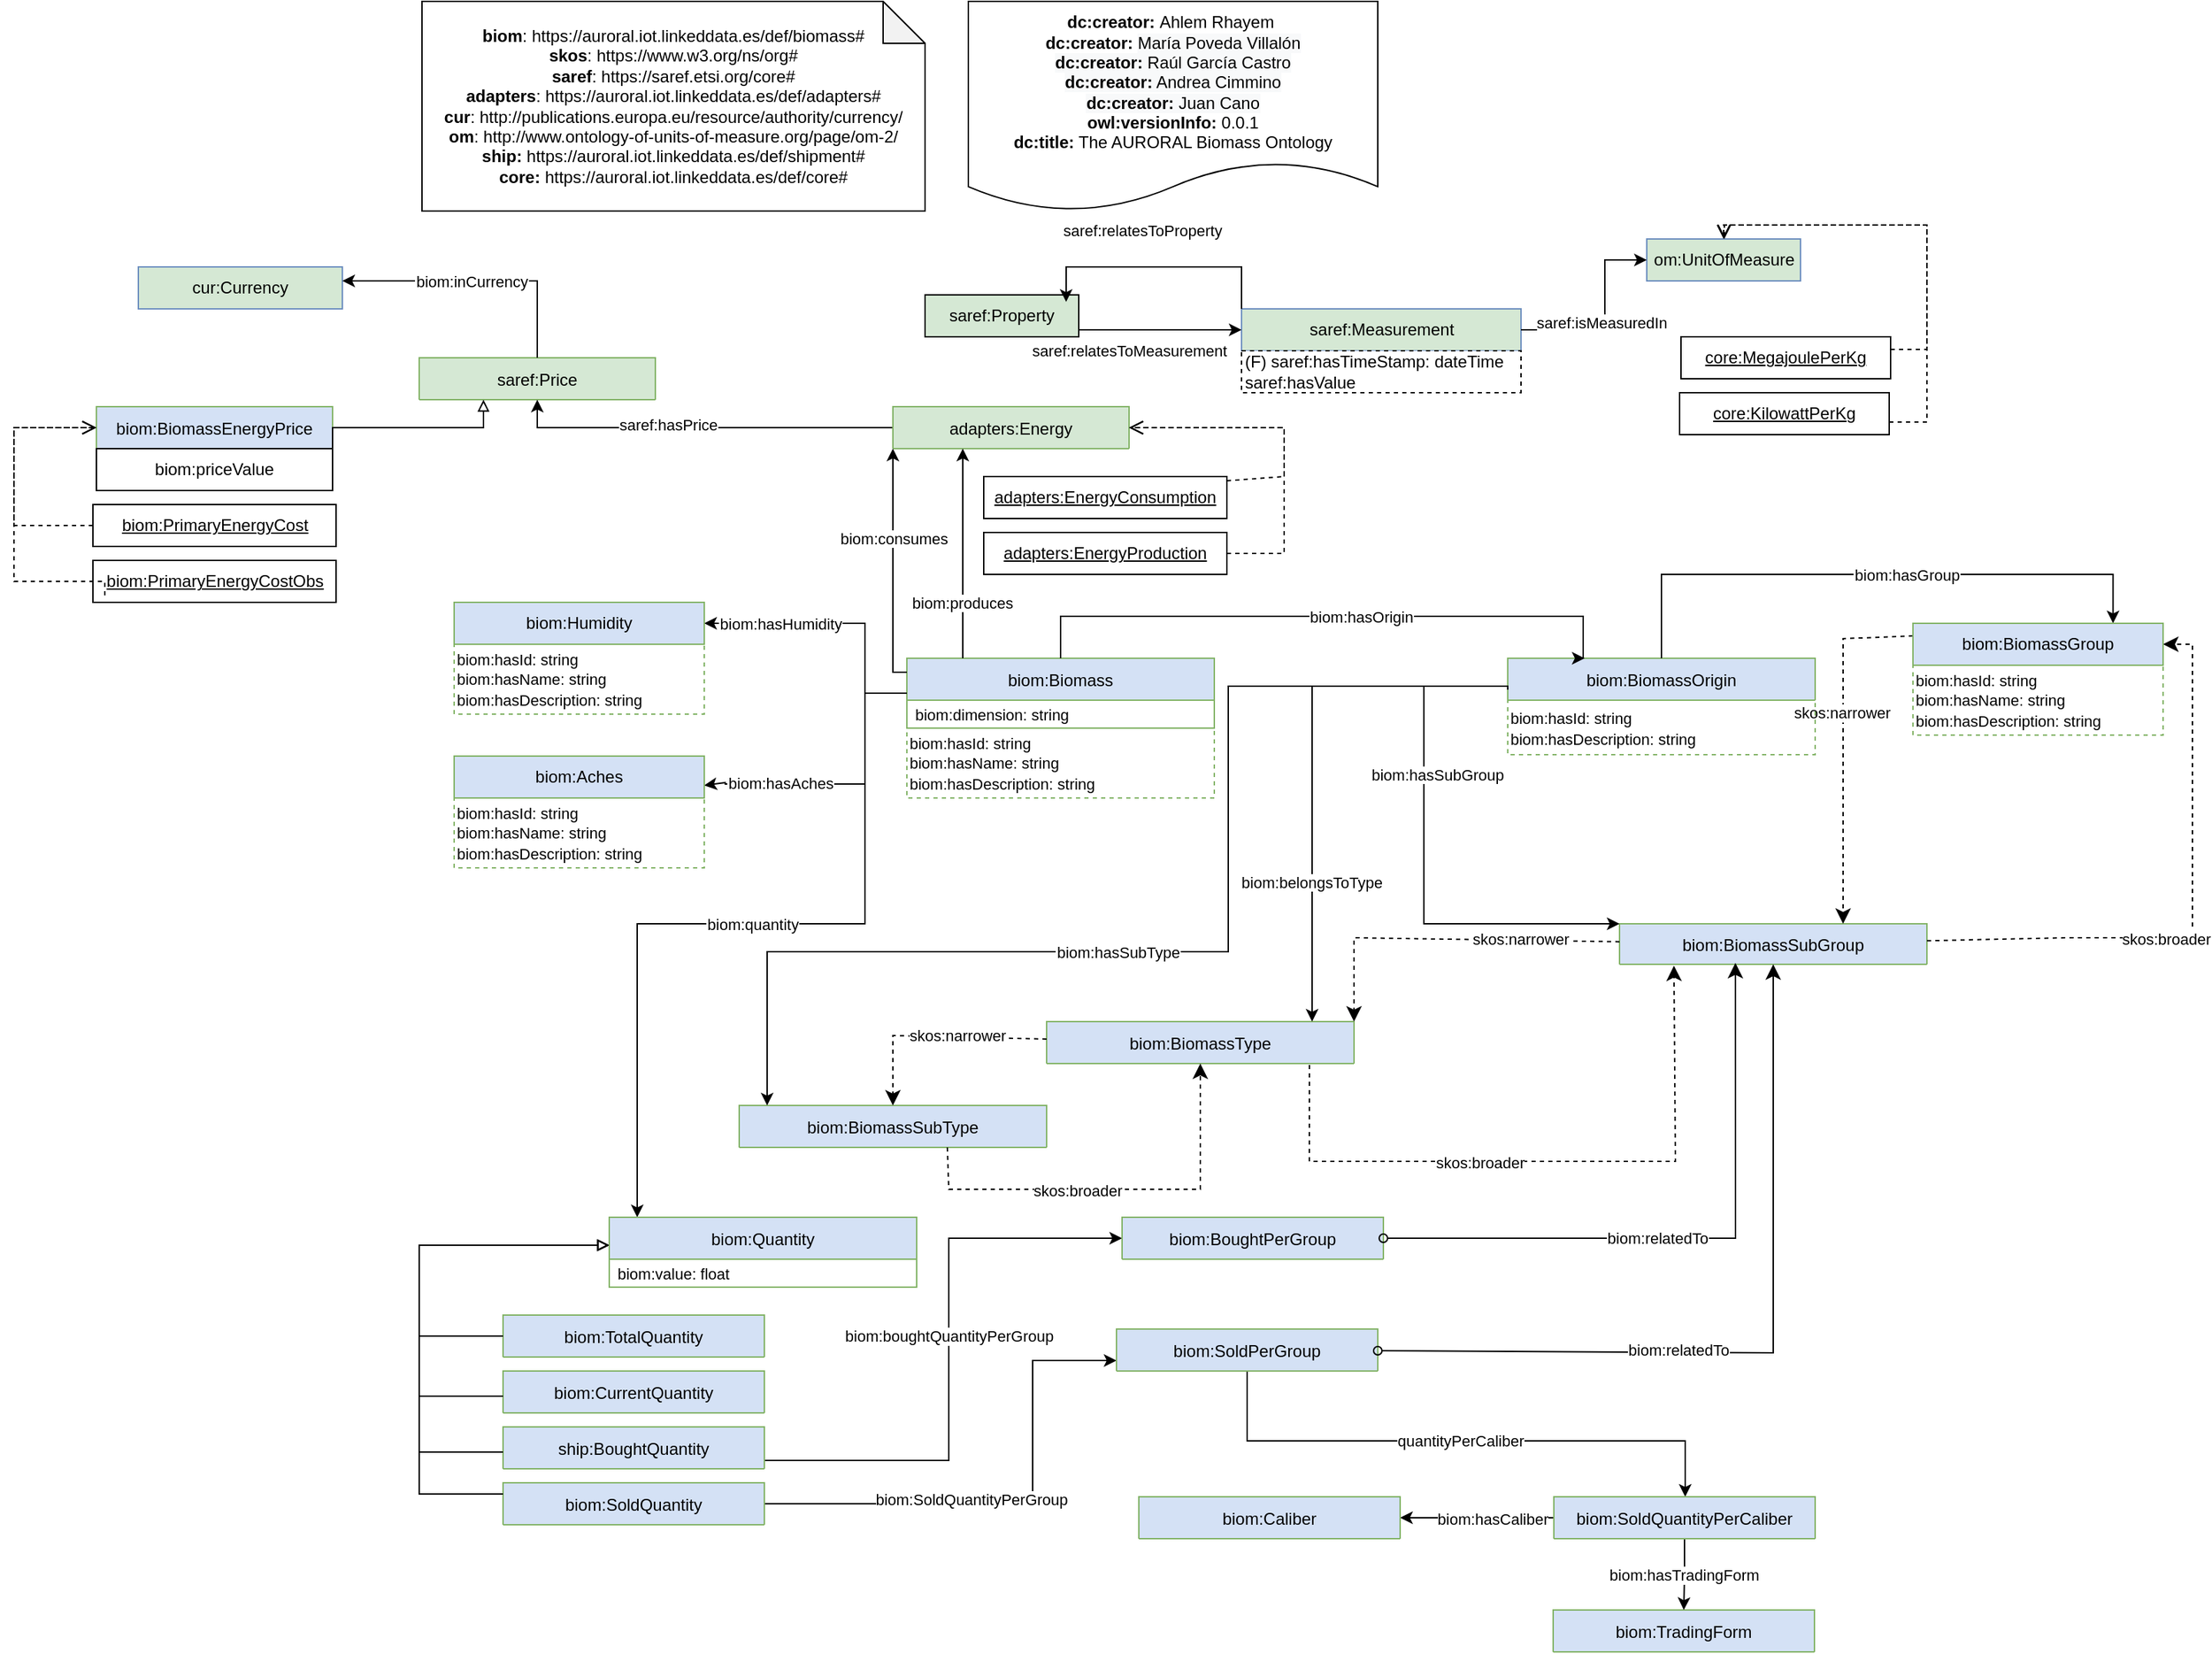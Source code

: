 <mxfile version="17.4.2" type="device"><diagram id="kuyocsIZIVU7Rjy9QZxE" name="Page-1"><mxGraphModel dx="2996" dy="3171" grid="1" gridSize="10" guides="1" tooltips="1" connect="1" arrows="1" fold="1" page="1" pageScale="1" pageWidth="1654" pageHeight="2336" math="0" shadow="0"><root><mxCell id="0"/><mxCell id="1" parent="0"/><mxCell id="2" value="biom:Biomass" style="swimlane;fontStyle=0;childLayout=stackLayout;horizontal=1;startSize=30;horizontalStack=0;resizeParent=1;resizeParentMax=0;resizeLast=0;collapsible=1;marginBottom=0;fillColor=#D4E1F5;strokeColor=#82b366;" parent="1" vertex="1"><mxGeometry x="-190" y="80" width="220" height="50" as="geometry"><mxRectangle x="536" y="365" width="80" height="30" as="alternateBounds"/></mxGeometry></mxCell><mxCell id="6" value="biom:dimension: string" style="text;strokeColor=none;fillColor=none;align=left;verticalAlign=middle;spacingLeft=4;spacingRight=4;overflow=hidden;points=[[0,0.5],[1,0.5]];portConstraint=eastwest;rotatable=0;fontSize=11;" parent="2" vertex="1"><mxGeometry y="30" width="220" height="20" as="geometry"/></mxCell><mxCell id="11" value="biom:BiomassOrigin" style="swimlane;fontStyle=0;childLayout=stackLayout;horizontal=1;startSize=30;horizontalStack=0;resizeParent=1;resizeParentMax=0;resizeLast=0;collapsible=1;marginBottom=0;fillColor=#D4E1F5;strokeColor=#82b366;" parent="1" vertex="1"><mxGeometry x="240" y="80" width="220" height="30" as="geometry"><mxRectangle x="536" y="365" width="80" height="30" as="alternateBounds"/></mxGeometry></mxCell><mxCell id="18" value="biom:BiomassSubGroup" style="swimlane;fontStyle=0;childLayout=stackLayout;horizontal=1;startSize=30;horizontalStack=0;resizeParent=1;resizeParentMax=0;resizeLast=0;collapsible=1;marginBottom=0;fillColor=#D4E1F5;strokeColor=#82b366;" parent="1" vertex="1"><mxGeometry x="320" y="270" width="220" height="29" as="geometry"><mxRectangle x="536" y="365" width="80" height="30" as="alternateBounds"/></mxGeometry></mxCell><mxCell id="19" value="biom:BiomassType" style="swimlane;fontStyle=0;childLayout=stackLayout;horizontal=1;startSize=30;horizontalStack=0;resizeParent=1;resizeParentMax=0;resizeLast=0;collapsible=1;marginBottom=0;fillColor=#D4E1F5;strokeColor=#82b366;" parent="1" vertex="1"><mxGeometry x="-90" y="340" width="220" height="30" as="geometry"><mxRectangle x="536" y="365" width="80" height="30" as="alternateBounds"/></mxGeometry></mxCell><mxCell id="20" value="biom:BiomassSubType" style="swimlane;fontStyle=0;childLayout=stackLayout;horizontal=1;startSize=30;horizontalStack=0;resizeParent=1;resizeParentMax=0;resizeLast=0;collapsible=1;marginBottom=0;fillColor=#D4E1F5;strokeColor=#82b366;" parent="1" vertex="1"><mxGeometry x="-310" y="400" width="220" height="30" as="geometry"><mxRectangle x="536" y="365" width="80" height="30" as="alternateBounds"/></mxGeometry></mxCell><mxCell id="21" value="biom:hasOrigin" style="edgeStyle=orthogonalEdgeStyle;rounded=0;orthogonalLoop=1;jettySize=auto;entryX=0.25;entryY=0;entryDx=0;entryDy=0;fontSize=11;endArrow=classic;endFill=1;" parent="1" source="2" target="11" edge="1"><mxGeometry x="0.129" relative="1" as="geometry"><mxPoint as="offset"/><mxPoint x="-80" y="80" as="sourcePoint"/><mxPoint x="422" y="68" as="targetPoint"/><Array as="points"><mxPoint x="-80" y="50"/><mxPoint x="294" y="50"/></Array></mxGeometry></mxCell><mxCell id="22" value="biom:hasGroup" style="edgeStyle=orthogonalEdgeStyle;rounded=0;orthogonalLoop=1;jettySize=auto;fontSize=11;endArrow=classic;endFill=1;entryX=0.8;entryY=0;entryDx=0;entryDy=0;" parent="1" source="11" target="qQtupQ7uHuIJxfJwYgU1-77" edge="1"><mxGeometry x="0.129" relative="1" as="geometry"><mxPoint as="offset"/><mxPoint x="490" y="102.5" as="sourcePoint"/><mxPoint x="630" y="50" as="targetPoint"/><Array as="points"><mxPoint x="350" y="20"/><mxPoint x="673" y="20"/></Array></mxGeometry></mxCell><mxCell id="43" value="biom:hasSubGroup" style="edgeStyle=orthogonalEdgeStyle;rounded=0;orthogonalLoop=1;jettySize=auto;fontSize=11;endArrow=classic;endFill=1;exitX=0;exitY=0.75;exitDx=0;exitDy=0;" parent="1" source="11" target="18" edge="1"><mxGeometry x="-0.326" y="10" relative="1" as="geometry"><mxPoint as="offset"/><mxPoint x="240" y="140" as="sourcePoint"/><mxPoint x="211" y="215" as="targetPoint"/><Array as="points"><mxPoint x="240" y="100"/><mxPoint x="180" y="100"/><mxPoint x="180" y="270"/></Array></mxGeometry></mxCell><mxCell id="44" value="biom:belongsToType" style="edgeStyle=orthogonalEdgeStyle;rounded=0;orthogonalLoop=1;jettySize=auto;fontSize=11;endArrow=classic;endFill=1;" parent="1" source="11" target="19" edge="1"><mxGeometry x="0.474" relative="1" as="geometry"><mxPoint as="offset"/><mxPoint x="220" y="130" as="sourcePoint"/><mxPoint x="320" y="286" as="targetPoint"/><Array as="points"><mxPoint x="100" y="100"/></Array></mxGeometry></mxCell><mxCell id="45" value="biom:hasSubType" style="edgeStyle=orthogonalEdgeStyle;rounded=0;orthogonalLoop=1;jettySize=auto;fontSize=11;endArrow=classic;endFill=1;" parent="1" source="11" target="20" edge="1"><mxGeometry x="0.129" relative="1" as="geometry"><mxPoint as="offset"/><mxPoint x="239" y="122" as="sourcePoint"/><mxPoint x="-292" y="342" as="targetPoint"/><Array as="points"><mxPoint x="40" y="100"/><mxPoint x="40" y="290"/><mxPoint x="-290" y="290"/></Array></mxGeometry></mxCell><mxCell id="54" value="biom:hasHumidity" style="edgeStyle=orthogonalEdgeStyle;rounded=0;orthogonalLoop=1;jettySize=auto;fontSize=11;endArrow=classic;endFill=1;entryX=1;entryY=0.5;entryDx=0;entryDy=0;" parent="1" source="2" target="qQtupQ7uHuIJxfJwYgU1-66" edge="1"><mxGeometry x="0.436" relative="1" as="geometry"><mxPoint as="offset"/><mxPoint x="-219" y="91.5" as="sourcePoint"/><mxPoint x="-319" y="68" as="targetPoint"/><Array as="points"><mxPoint x="-220" y="105"/><mxPoint x="-220" y="55"/></Array></mxGeometry></mxCell><mxCell id="55" value="biom:hasAches" style="edgeStyle=orthogonalEdgeStyle;rounded=0;orthogonalLoop=1;jettySize=auto;fontSize=11;endArrow=classic;endFill=1;exitX=0;exitY=0.5;exitDx=0;exitDy=0;" parent="1" source="2" target="qQtupQ7uHuIJxfJwYgU1-68" edge="1"><mxGeometry x="0.468" y="-1" relative="1" as="geometry"><mxPoint as="offset"/><mxPoint x="-180" y="130" as="sourcePoint"/><mxPoint x="-335" y="169" as="targetPoint"/><Array as="points"><mxPoint x="-220" y="105"/><mxPoint x="-220" y="170"/><mxPoint x="-320" y="170"/><mxPoint x="-320" y="169"/></Array></mxGeometry></mxCell><mxCell id="O9GTj8o9H-n6MzuwYOlM-77" value="&lt;div&gt;&lt;b&gt;&lt;br&gt;&lt;/b&gt;&lt;/div&gt;&lt;div&gt;&lt;b&gt;biom&lt;/b&gt;: https://auroral.iot.linkeddata.es/def/biomass#&lt;br&gt;&lt;/div&gt;&lt;div&gt;&lt;b&gt;skos&lt;/b&gt;:&amp;nbsp;https://www.w3.org/ns/org#&lt;br&gt;&lt;/div&gt;&lt;div&gt;&lt;/div&gt;&lt;b&gt;saref&lt;/b&gt;: https://saref.etsi.org/core#&lt;br&gt;&lt;b&gt;adapters&lt;/b&gt;: https://auroral.iot.linkeddata.es/def/adapters#&lt;br&gt;&lt;b&gt;cur&lt;/b&gt;: http://publications.europa.eu/resource/authority/currency/&lt;br&gt;&lt;b&gt;om&lt;/b&gt;:&amp;nbsp;http://www.ontology-of-units-of-measure.org/page/om-2/&lt;br&gt;&lt;b&gt;ship:&lt;/b&gt; https://auroral.iot.linkeddata.es/def/shipment#&lt;br&gt;&lt;b&gt;core:&lt;/b&gt;&amp;nbsp;&lt;span&gt;https://auroral.iot.linkeddata.es/def/core#&lt;/span&gt;&lt;br&gt;&lt;br&gt;" style="shape=note;whiteSpace=wrap;html=1;backgroundOutline=1;darkOpacity=0.05;" parent="1" vertex="1"><mxGeometry x="-537" y="-390" width="360" height="150" as="geometry"/></mxCell><mxCell id="Prb9LbOoZHCVGcq7G5M_-55" value="saref:Price" style="swimlane;fontStyle=0;childLayout=stackLayout;horizontal=1;startSize=30;horizontalStack=0;resizeParent=1;resizeParentMax=0;resizeLast=0;collapsible=1;marginBottom=0;fillColor=#d5e8d4;strokeColor=#82b366;" parent="1" vertex="1"><mxGeometry x="-539" y="-135" width="169" height="30" as="geometry"><mxRectangle x="536" y="365" width="80" height="30" as="alternateBounds"/></mxGeometry></mxCell><mxCell id="Prb9LbOoZHCVGcq7G5M_-66" value="" style="edgeStyle=orthogonalEdgeStyle;rounded=0;orthogonalLoop=1;jettySize=auto;html=1;" parent="1" source="Prb9LbOoZHCVGcq7G5M_-59" target="Prb9LbOoZHCVGcq7G5M_-55" edge="1"><mxGeometry relative="1" as="geometry"><mxPoint x="-304.5" y="-85" as="targetPoint"/></mxGeometry></mxCell><mxCell id="Prb9LbOoZHCVGcq7G5M_-67" value="saref:hasPrice" style="edgeLabel;html=1;align=center;verticalAlign=middle;resizable=0;points=[];" parent="Prb9LbOoZHCVGcq7G5M_-66" vertex="1" connectable="0"><mxGeometry x="0.176" y="-2" relative="1" as="geometry"><mxPoint as="offset"/></mxGeometry></mxCell><mxCell id="Prb9LbOoZHCVGcq7G5M_-59" value="adapters:Energy" style="swimlane;fontStyle=0;childLayout=stackLayout;horizontal=1;startSize=30;horizontalStack=0;resizeParent=1;resizeParentMax=0;resizeLast=0;collapsible=1;marginBottom=0;fillColor=#d5e8d4;strokeColor=#82b366;" parent="1" vertex="1"><mxGeometry x="-200" y="-100" width="169" height="30" as="geometry"><mxRectangle x="536" y="365" width="80" height="30" as="alternateBounds"/></mxGeometry></mxCell><mxCell id="Prb9LbOoZHCVGcq7G5M_-60" value="&lt;u&gt;adapters:EnergyConsumption&lt;/u&gt;" style="rounded=0;whiteSpace=wrap;html=1;snapToPoint=1;points=[[0.1,0],[0.2,0],[0.3,0],[0.4,0],[0.5,0],[0.6,0],[0.7,0],[0.8,0],[0.9,0],[0,0.1],[0,0.3],[0,0.5],[0,0.7],[0,0.9],[0.1,1],[0.2,1],[0.3,1],[0.4,1],[0.5,1],[0.6,1],[0.7,1],[0.8,1],[0.9,1],[1,0.1],[1,0.3],[1,0.5],[1,0.7],[1,0.9]];strokeColor=#000000;" parent="1" vertex="1"><mxGeometry x="-135" y="-50" width="174" height="30" as="geometry"/></mxCell><mxCell id="Prb9LbOoZHCVGcq7G5M_-61" value="&lt;u&gt;adapters:EnergyProduction&lt;/u&gt;" style="rounded=0;whiteSpace=wrap;html=1;snapToPoint=1;points=[[0.1,0],[0.2,0],[0.3,0],[0.4,0],[0.5,0],[0.6,0],[0.7,0],[0.8,0],[0.9,0],[0,0.1],[0,0.3],[0,0.5],[0,0.7],[0,0.9],[0.1,1],[0.2,1],[0.3,1],[0.4,1],[0.5,1],[0.6,1],[0.7,1],[0.8,1],[0.9,1],[1,0.1],[1,0.3],[1,0.5],[1,0.7],[1,0.9]];strokeColor=#000000;" parent="1" vertex="1"><mxGeometry x="-135" y="-10" width="174" height="30" as="geometry"/></mxCell><mxCell id="Prb9LbOoZHCVGcq7G5M_-62" value="" style="endArrow=open;html=1;fontColor=#000099;endFill=0;dashed=1;endSize=8;edgeStyle=orthogonalEdgeStyle;arcSize=0;entryX=1;entryY=0.5;entryDx=0;entryDy=0;" parent="1" source="Prb9LbOoZHCVGcq7G5M_-60" target="Prb9LbOoZHCVGcq7G5M_-59" edge="1"><mxGeometry width="50" height="50" relative="1" as="geometry"><mxPoint x="-10" y="-50" as="sourcePoint"/><mxPoint x="210" y="-142" as="targetPoint"/><Array as="points"><mxPoint x="80" y="-50"/><mxPoint x="80" y="-85"/></Array></mxGeometry></mxCell><mxCell id="Prb9LbOoZHCVGcq7G5M_-63" value="" style="endArrow=open;html=1;fontColor=#000099;endFill=0;dashed=1;endSize=8;edgeStyle=orthogonalEdgeStyle;arcSize=0;" parent="1" source="Prb9LbOoZHCVGcq7G5M_-61" target="Prb9LbOoZHCVGcq7G5M_-59" edge="1"><mxGeometry width="50" height="50" relative="1" as="geometry"><mxPoint x="49" y="8" as="sourcePoint"/><mxPoint x="-20" y="-80" as="targetPoint"/><Array as="points"><mxPoint x="80" y="5"/><mxPoint x="80" y="-85"/></Array></mxGeometry></mxCell><mxCell id="Prb9LbOoZHCVGcq7G5M_-64" value="biom:produces" style="edgeStyle=orthogonalEdgeStyle;rounded=0;orthogonalLoop=1;jettySize=auto;fontSize=11;endArrow=classic;endFill=1;" parent="1" target="Prb9LbOoZHCVGcq7G5M_-59" edge="1" source="2"><mxGeometry x="-0.467" relative="1" as="geometry"><mxPoint as="offset"/><mxPoint x="-160" y="80" as="sourcePoint"/><mxPoint x="215" y="80" as="targetPoint"/><Array as="points"><mxPoint x="-150" y="50"/><mxPoint x="-150" y="50"/></Array></mxGeometry></mxCell><mxCell id="Prb9LbOoZHCVGcq7G5M_-68" value="&lt;u&gt;biom:PrimaryEnergyCost&lt;/u&gt;" style="rounded=0;whiteSpace=wrap;html=1;snapToPoint=1;points=[[0.1,0],[0.2,0],[0.3,0],[0.4,0],[0.5,0],[0.6,0],[0.7,0],[0.8,0],[0.9,0],[0,0.1],[0,0.3],[0,0.5],[0,0.7],[0,0.9],[0.1,1],[0.2,1],[0.3,1],[0.4,1],[0.5,1],[0.6,1],[0.7,1],[0.8,1],[0.9,1],[1,0.1],[1,0.3],[1,0.5],[1,0.7],[1,0.9]];strokeColor=#000000;" parent="1" vertex="1"><mxGeometry x="-772.5" y="-30" width="174" height="30" as="geometry"/></mxCell><mxCell id="Prb9LbOoZHCVGcq7G5M_-71" value="&lt;u&gt;biom:PrimaryEnergyCostObs&lt;/u&gt;" style="rounded=0;whiteSpace=wrap;html=1;snapToPoint=1;points=[[0.1,0],[0.2,0],[0.3,0],[0.4,0],[0.5,0],[0.6,0],[0.7,0],[0.8,0],[0.9,0],[0,0.1],[0,0.3],[0,0.5],[0,0.7],[0,0.9],[0.1,1],[0.2,1],[0.3,1],[0.4,1],[0.5,1],[0.6,1],[0.7,1],[0.8,1],[0.9,1],[1,0.1],[1,0.3],[1,0.5],[1,0.7],[1,0.9]];strokeColor=#000000;" parent="1" vertex="1"><mxGeometry x="-772.5" y="10" width="174" height="30" as="geometry"/></mxCell><mxCell id="Prb9LbOoZHCVGcq7G5M_-74" value="biom:BiomassEnergyPrice" style="swimlane;fontStyle=0;childLayout=stackLayout;horizontal=1;startSize=30;horizontalStack=0;resizeParent=1;resizeParentMax=0;resizeLast=0;collapsible=1;marginBottom=0;fillColor=#D4E1F5;strokeColor=#82b366;" parent="1" vertex="1"><mxGeometry x="-770" y="-100" width="169" height="60" as="geometry"><mxRectangle x="536" y="365" width="80" height="30" as="alternateBounds"/></mxGeometry></mxCell><mxCell id="Prb9LbOoZHCVGcq7G5M_-87" value="biom:priceValue" style="rounded=0;whiteSpace=wrap;html=1;snapToPoint=1;points=[[0.1,0],[0.2,0],[0.3,0],[0.4,0],[0.5,0],[0.6,0],[0.7,0],[0.8,0],[0.9,0],[0,0.1],[0,0.3],[0,0.5],[0,0.7],[0,0.9],[0.1,1],[0.2,1],[0.3,1],[0.4,1],[0.5,1],[0.6,1],[0.7,1],[0.8,1],[0.9,1],[1,0.1],[1,0.3],[1,0.5],[1,0.7],[1,0.9]];strokeColor=#000000;" parent="Prb9LbOoZHCVGcq7G5M_-74" vertex="1"><mxGeometry y="30" width="169" height="30" as="geometry"/></mxCell><mxCell id="Prb9LbOoZHCVGcq7G5M_-75" style="edgeStyle=orthogonalEdgeStyle;rounded=0;orthogonalLoop=1;jettySize=auto;html=1;endArrow=block;endFill=0;exitX=1;exitY=0.5;exitDx=0;exitDy=0;" parent="1" source="Prb9LbOoZHCVGcq7G5M_-74" target="Prb9LbOoZHCVGcq7G5M_-55" edge="1"><mxGeometry relative="1" as="geometry"><mxPoint x="-539" y="-20" as="sourcePoint"/><mxPoint x="-493.5" y="-140" as="targetPoint"/><Array as="points"><mxPoint x="-493" y="-85"/></Array></mxGeometry></mxCell><mxCell id="Prb9LbOoZHCVGcq7G5M_-78" value="" style="endArrow=open;html=1;fontColor=#000099;endFill=0;dashed=1;endSize=8;edgeStyle=orthogonalEdgeStyle;arcSize=0;exitX=0;exitY=0.5;exitDx=0;exitDy=0;" parent="1" source="Prb9LbOoZHCVGcq7G5M_-68" target="Prb9LbOoZHCVGcq7G5M_-74" edge="1"><mxGeometry width="50" height="50" relative="1" as="geometry"><mxPoint x="-794" y="-30.9" as="sourcePoint"/><mxPoint x="-829" y="-60" as="targetPoint"/><Array as="points"><mxPoint x="-829" y="-15"/><mxPoint x="-829" y="-85"/></Array></mxGeometry></mxCell><mxCell id="Prb9LbOoZHCVGcq7G5M_-79" value="" style="endArrow=open;html=1;fontColor=#000099;endFill=0;dashed=1;endSize=8;edgeStyle=orthogonalEdgeStyle;arcSize=0;exitX=0.049;exitY=0.833;exitDx=0;exitDy=0;exitPerimeter=0;" parent="1" source="Prb9LbOoZHCVGcq7G5M_-71" target="Prb9LbOoZHCVGcq7G5M_-74" edge="1"><mxGeometry width="50" height="50" relative="1" as="geometry"><mxPoint x="-770" y="28" as="sourcePoint"/><mxPoint x="-770" y="-34.5" as="targetPoint"/><Array as="points"><mxPoint x="-764" y="25"/><mxPoint x="-829" y="25"/><mxPoint x="-829" y="-85"/></Array></mxGeometry></mxCell><mxCell id="Prb9LbOoZHCVGcq7G5M_-80" value="saref:Measurement" style="rounded=0;whiteSpace=wrap;html=1;fillColor=#D5E8D4;strokeColor=#6c8ebf;" parent="1" vertex="1"><mxGeometry x="49.5" y="-170" width="200" height="30" as="geometry"/></mxCell><mxCell id="Prb9LbOoZHCVGcq7G5M_-81" value="om:UnitOfMeasure" style="rounded=0;whiteSpace=wrap;html=1;fillColor=#D5E8D4;strokeColor=#6c8ebf;" parent="1" vertex="1"><mxGeometry x="339.5" y="-220" width="110" height="30" as="geometry"/></mxCell><mxCell id="Prb9LbOoZHCVGcq7G5M_-82" style="edgeStyle=orthogonalEdgeStyle;rounded=0;orthogonalLoop=1;jettySize=auto;html=1;endArrow=classic;endFill=1;exitX=1;exitY=0.5;exitDx=0;exitDy=0;" parent="1" source="Prb9LbOoZHCVGcq7G5M_-80" target="Prb9LbOoZHCVGcq7G5M_-81" edge="1"><mxGeometry relative="1" as="geometry"><Array as="points"><mxPoint x="309.5" y="-155"/><mxPoint x="309.5" y="-205"/></Array><mxPoint x="264" y="-150" as="sourcePoint"/><mxPoint x="485" y="-180" as="targetPoint"/></mxGeometry></mxCell><mxCell id="Prb9LbOoZHCVGcq7G5M_-83" value="saref:isMeasuredIn" style="edgeLabel;html=1;align=center;verticalAlign=middle;resizable=0;points=[];" parent="Prb9LbOoZHCVGcq7G5M_-82" vertex="1" connectable="0"><mxGeometry x="-0.241" y="-2" relative="1" as="geometry"><mxPoint x="4" y="-7" as="offset"/></mxGeometry></mxCell><mxCell id="Prb9LbOoZHCVGcq7G5M_-84" value="(F) saref:hasTimeStamp: dateTime&lt;br&gt;saref:hasValue" style="rounded=0;whiteSpace=wrap;html=1;snapToPoint=1;points=[[0.1,0],[0.2,0],[0.3,0],[0.4,0],[0.5,0],[0.6,0],[0.7,0],[0.8,0],[0.9,0],[0,0.1],[0,0.3],[0,0.5],[0,0.7],[0,0.9],[0.1,1],[0.2,1],[0.3,1],[0.4,1],[0.5,1],[0.6,1],[0.7,1],[0.8,1],[0.9,1],[1,0.1],[1,0.3],[1,0.5],[1,0.7],[1,0.9]];dashed=1;align=left;" parent="1" vertex="1"><mxGeometry x="49.5" y="-140" width="200" height="30" as="geometry"/></mxCell><mxCell id="Prb9LbOoZHCVGcq7G5M_-88" value="cur:Currency" style="rounded=0;whiteSpace=wrap;html=1;fillColor=#D5E8D4;strokeColor=#6c8ebf;" parent="1" vertex="1"><mxGeometry x="-740" y="-200" width="146" height="30" as="geometry"/></mxCell><mxCell id="Prb9LbOoZHCVGcq7G5M_-89" value="biom:inCurrency" style="edgeStyle=orthogonalEdgeStyle;rounded=0;orthogonalLoop=1;jettySize=auto;endArrow=classic;endFill=1;" parent="1" source="Prb9LbOoZHCVGcq7G5M_-55" target="Prb9LbOoZHCVGcq7G5M_-88" edge="1"><mxGeometry x="0.044" relative="1" as="geometry"><mxPoint x="-710" y="-160" as="targetPoint"/><mxPoint x="-880" y="-210" as="sourcePoint"/><mxPoint as="offset"/><Array as="points"><mxPoint x="-454" y="-190"/></Array></mxGeometry></mxCell><mxCell id="Prb9LbOoZHCVGcq7G5M_-90" value="" style="edgeStyle=orthogonalEdgeStyle;rounded=0;orthogonalLoop=1;jettySize=auto;html=1;startArrow=none;" parent="1" source="Prb9LbOoZHCVGcq7G5M_-93" target="Prb9LbOoZHCVGcq7G5M_-80" edge="1"><mxGeometry relative="1" as="geometry"><Array as="points"><mxPoint x="-40" y="-155"/><mxPoint x="-40" y="-155"/></Array><mxPoint x="-40" y="-300" as="sourcePoint"/><mxPoint x="100.0" y="-310.99" as="targetPoint"/></mxGeometry></mxCell><mxCell id="qQtupQ7uHuIJxfJwYgU1-85" value="saref:relatesToMeasurement" style="edgeLabel;html=1;align=center;verticalAlign=middle;resizable=0;points=[];fontSize=11;fontFamily=Helvetica;" vertex="1" connectable="0" parent="Prb9LbOoZHCVGcq7G5M_-90"><mxGeometry x="-0.193" y="1" relative="1" as="geometry"><mxPoint x="-11" y="16" as="offset"/></mxGeometry></mxCell><mxCell id="Prb9LbOoZHCVGcq7G5M_-91" value="&lt;span style=&quot;color: rgb(0, 0, 0); font-family: helvetica; font-size: 11px; font-style: normal; font-weight: 400; letter-spacing: normal; text-align: center; text-indent: 0px; text-transform: none; word-spacing: 0px; background-color: rgb(255, 255, 255); display: inline; float: none;&quot;&gt;saref:relatesToProperty&lt;/span&gt;" style="text;whiteSpace=wrap;html=1;" parent="1" vertex="1"><mxGeometry x="-80.5" y="-240" width="140" height="30" as="geometry"/></mxCell><mxCell id="Prb9LbOoZHCVGcq7G5M_-93" value="saref:Property" style="rounded=0;whiteSpace=wrap;html=1;fillColor=#D5E8D4;strokeColor=#000000;" parent="1" vertex="1"><mxGeometry x="-177" y="-180" width="110" height="30" as="geometry"/></mxCell><mxCell id="Prb9LbOoZHCVGcq7G5M_-94" value="" style="edgeStyle=orthogonalEdgeStyle;rounded=0;orthogonalLoop=1;jettySize=auto;html=1;startArrow=none;exitX=0;exitY=0;exitDx=0;exitDy=0;entryX=0.918;entryY=0.167;entryDx=0;entryDy=0;entryPerimeter=0;" parent="1" source="Prb9LbOoZHCVGcq7G5M_-80" target="Prb9LbOoZHCVGcq7G5M_-93" edge="1"><mxGeometry relative="1" as="geometry"><Array as="points"><mxPoint x="50" y="-200"/><mxPoint x="-76" y="-200"/></Array><mxPoint x="-49.3" y="-200" as="sourcePoint"/><mxPoint x="67.2" y="-200" as="targetPoint"/></mxGeometry></mxCell><mxCell id="Prb9LbOoZHCVGcq7G5M_-95" value="&lt;u&gt;core:MegajoulePerKg&lt;/u&gt;&lt;span style=&quot;color: rgba(0 , 0 , 0 , 0) ; font-family: monospace ; font-size: 0px&quot;&gt;%3CmxGraphModel%3E%3Croot%3E%3CmxCell%20id%3D%220%22%2F%3E%3CmxCell%20id%3D%221%22%20parent%3D%220%22%2F%3E%3CmxCell%20id%3D%222%22%20value%3D%22%26lt%3Bu%26gt%3Bcore%3AKiloWattSquareMeter%26lt%3B%2Fu%26gt%3B%22%20style%3D%22rounded%3D0%3BwhiteSpace%3Dwrap%3Bhtml%3D1%3BsnapToPoint%3D1%3Bpoints%3D%5B%5B0.1%2C0%5D%2C%5B0.2%2C0%5D%2C%5B0.3%2C0%5D%2C%5B0.4%2C0%5D%2C%5B0.5%2C0%5D%2C%5B0.6%2C0%5D%2C%5B0.7%2C0%5D%2C%5B0.8%2C0%5D%2C%5B0.9%2C0%5D%2C%5B0%2C0.1%5D%2C%5B0%2C0.3%5D%2C%5B0%2C0.5%5D%2C%5B0%2C0.7%5D%2C%5B0%2C0.9%5D%2C%5B0.1%2C1%5D%2C%5B0.2%2C1%5D%2C%5B0.3%2C1%5D%2C%5B0.4%2C1%5D%2C%5B0.5%2C1%5D%2C%5B0.6%2C1%5D%2C%5B0.7%2C1%5D%2C%5B0.8%2C1%5D%2C%5B0.9%2C1%5D%2C%5B1%2C0.1%5D%2C%5B1%2C0.3%5D%2C%5B1%2C0.5%5D%2C%5B1%2C0.7%5D%2C%5B1%2C0.9%5D%5D%3B%22%20vertex%3D%221%22%20parent%3D%221%22%3E%3CmxGeometry%20x%3D%221210%22%20y%3D%22190%22%20width%3D%22150%22%20height%3D%2230%22%20as%3D%22geometry%22%2F%3E%3C%2FmxCell%3E%3C%2Froot%3E%3C%2FmxGraphModel%3E&lt;/span&gt;" style="rounded=0;whiteSpace=wrap;html=1;snapToPoint=1;points=[[0.1,0],[0.2,0],[0.3,0],[0.4,0],[0.5,0],[0.6,0],[0.7,0],[0.8,0],[0.9,0],[0,0.1],[0,0.3],[0,0.5],[0,0.7],[0,0.9],[0.1,1],[0.2,1],[0.3,1],[0.4,1],[0.5,1],[0.6,1],[0.7,1],[0.8,1],[0.9,1],[1,0.1],[1,0.3],[1,0.5],[1,0.7],[1,0.9]];" parent="1" vertex="1"><mxGeometry x="364" y="-150" width="150" height="30" as="geometry"/></mxCell><mxCell id="Prb9LbOoZHCVGcq7G5M_-96" value="&lt;u&gt;core:KilowattPerKg&lt;/u&gt;&lt;span style=&quot;color: rgba(0 , 0 , 0 , 0) ; font-family: monospace ; font-size: 0px&quot;&gt;%3CmxGraphModel%3E%3Croot%3E%3CmxCell%20id%3D%220%22%2F%3E%3CmxCell%20id%3D%221%22%20parent%3D%220%22%2F%3E%3CmxCell%20id%3D%222%22%20value%3D%22%26lt%3Bu%26gt%3Bcore%3AKiloWattSquareMeter%26lt%3B%2Fu%26gt%3B%22%20style%3D%22rounded%3D0%3BwhiteSpace%3Dwrap%3Bhtml%3D1%3BsnapToPoint%3D1%3Bpoints%3D%5B%5B0.1%2C0%5D%2C%5B0.2%2C0%5D%2C%5B0.3%2C0%5D%2C%5B0.4%2C0%5D%2C%5B0.5%2C0%5D%2C%5B0.6%2C0%5D%2C%5B0.7%2C0%5D%2C%5B0.8%2C0%5D%2C%5B0.9%2C0%5D%2C%5B0%2C0.1%5D%2C%5B0%2C0.3%5D%2C%5B0%2C0.5%5D%2C%5B0%2C0.7%5D%2C%5B0%2C0.9%5D%2C%5B0.1%2C1%5D%2C%5B0.2%2C1%5D%2C%5B0.3%2C1%5D%2C%5B0.4%2C1%5D%2C%5B0.5%2C1%5D%2C%5B0.6%2C1%5D%2C%5B0.7%2C1%5D%2C%5B0.8%2C1%5D%2C%5B0.9%2C1%5D%2C%5B1%2C0.1%5D%2C%5B1%2C0.3%5D%2C%5B1%2C0.5%5D%2C%5B1%2C0.7%5D%2C%5B1%2C0.9%5D%5D%3B%22%20vertex%3D%221%22%20parent%3D%221%22%3E%3CmxGeometry%20x%3D%221210%22%20y%3D%22190%22%20width%3D%22150%22%20height%3D%2230%22%20as%3D%22geometry%22%2F%3E%3C%2FmxCell%3E%3C%2Froot%3E%3C%2FmxGraphModel%3E&lt;/span&gt;" style="rounded=0;whiteSpace=wrap;html=1;snapToPoint=1;points=[[0.1,0],[0.2,0],[0.3,0],[0.4,0],[0.5,0],[0.6,0],[0.7,0],[0.8,0],[0.9,0],[0,0.1],[0,0.3],[0,0.5],[0,0.7],[0,0.9],[0.1,1],[0.2,1],[0.3,1],[0.4,1],[0.5,1],[0.6,1],[0.7,1],[0.8,1],[0.9,1],[1,0.1],[1,0.3],[1,0.5],[1,0.7],[1,0.9]];" parent="1" vertex="1"><mxGeometry x="363" y="-110" width="150" height="30" as="geometry"/></mxCell><mxCell id="Prb9LbOoZHCVGcq7G5M_-97" value="" style="endArrow=open;html=1;fontColor=#000099;endFill=0;dashed=1;endSize=8;edgeStyle=orthogonalEdgeStyle;arcSize=0;exitX=1;exitY=0.3;exitDx=0;exitDy=0;entryX=0.5;entryY=0;entryDx=0;entryDy=0;" parent="1" source="Prb9LbOoZHCVGcq7G5M_-95" target="Prb9LbOoZHCVGcq7G5M_-81" edge="1"><mxGeometry width="50" height="50" relative="1" as="geometry"><mxPoint x="650" y="-175" as="sourcePoint"/><mxPoint x="530" y="-225" as="targetPoint"/><Array as="points"><mxPoint x="540" y="-141"/><mxPoint x="540" y="-230"/><mxPoint x="395" y="-230"/></Array></mxGeometry></mxCell><mxCell id="Prb9LbOoZHCVGcq7G5M_-98" value="" style="endArrow=open;html=1;fontColor=#000099;endFill=0;dashed=1;endSize=8;edgeStyle=orthogonalEdgeStyle;arcSize=0;exitX=1;exitY=0.7;exitDx=0;exitDy=0;" parent="1" source="Prb9LbOoZHCVGcq7G5M_-96" target="Prb9LbOoZHCVGcq7G5M_-81" edge="1"><mxGeometry width="50" height="50" relative="1" as="geometry"><mxPoint x="540" y="-131" as="sourcePoint"/><mxPoint x="459.5" y="-202.5" as="targetPoint"/><Array as="points"><mxPoint x="540" y="-89"/><mxPoint x="540" y="-230"/><mxPoint x="395" y="-230"/></Array></mxGeometry></mxCell><mxCell id="uD1xqW1s1P9esQBgf80C-62" value="biom:quantity" style="edgeStyle=orthogonalEdgeStyle;rounded=0;orthogonalLoop=1;jettySize=auto;fontSize=11;endArrow=classic;endFill=1;entryX=0.091;entryY=0;entryDx=0;entryDy=0;entryPerimeter=0;" parent="1" source="2" target="u-8Ud_kwQXn1Er16EVpq-106" edge="1"><mxGeometry x="-0.032" relative="1" as="geometry"><mxPoint as="offset"/><mxPoint x="-190" y="210" as="sourcePoint"/><mxPoint x="-420" y="270" as="targetPoint"/><Array as="points"><mxPoint x="-220" y="105"/><mxPoint x="-220" y="270"/><mxPoint x="-383" y="270"/></Array></mxGeometry></mxCell><mxCell id="u-8Ud_kwQXn1Er16EVpq-97" value="" style="edgeStyle=orthogonalEdgeStyle;rounded=0;orthogonalLoop=1;jettySize=auto;html=1;entryX=0;entryY=0.5;entryDx=0;entryDy=0;" parent="1" source="u-8Ud_kwQXn1Er16EVpq-99" target="u-8Ud_kwQXn1Er16EVpq-114" edge="1"><mxGeometry relative="1" as="geometry"><mxPoint x="-178.5" y="645" as="targetPoint"/><Array as="points"><mxPoint x="-160" y="654"/><mxPoint x="-160" y="495"/></Array></mxGeometry></mxCell><mxCell id="u-8Ud_kwQXn1Er16EVpq-98" value="biom:boughtQuantityPerGroup" style="edgeLabel;html=1;align=center;verticalAlign=middle;resizable=0;points=[];" parent="u-8Ud_kwQXn1Er16EVpq-97" vertex="1" connectable="0"><mxGeometry x="-0.252" y="1" relative="1" as="geometry"><mxPoint x="1" y="-66" as="offset"/></mxGeometry></mxCell><mxCell id="u-8Ud_kwQXn1Er16EVpq-99" value="ship:BoughtQuantity" style="swimlane;fontStyle=0;childLayout=stackLayout;horizontal=1;startSize=30;horizontalStack=0;resizeParent=1;resizeParentMax=0;resizeLast=0;collapsible=1;marginBottom=0;fillColor=#D4E1F5;strokeColor=#82b366;" parent="1" vertex="1"><mxGeometry x="-479" y="630" width="187" height="30" as="geometry"><mxRectangle x="536" y="365" width="80" height="30" as="alternateBounds"/></mxGeometry></mxCell><mxCell id="u-8Ud_kwQXn1Er16EVpq-100" value="biom:TotalQuantity" style="swimlane;fontStyle=0;childLayout=stackLayout;horizontal=1;startSize=30;horizontalStack=0;resizeParent=1;resizeParentMax=0;resizeLast=0;collapsible=1;marginBottom=0;fillColor=#D4E1F5;strokeColor=#82b366;" parent="1" vertex="1"><mxGeometry x="-479" y="550" width="187" height="30" as="geometry"><mxRectangle x="536" y="365" width="80" height="30" as="alternateBounds"/></mxGeometry></mxCell><mxCell id="u-8Ud_kwQXn1Er16EVpq-101" value="biom:CurrentQuantity" style="swimlane;fontStyle=0;childLayout=stackLayout;horizontal=1;startSize=30;horizontalStack=0;resizeParent=1;resizeParentMax=0;resizeLast=0;collapsible=1;marginBottom=0;fillColor=#D4E1F5;strokeColor=#82b366;" parent="1" vertex="1"><mxGeometry x="-479" y="590" width="187" height="30" as="geometry"><mxRectangle x="536" y="365" width="80" height="30" as="alternateBounds"/></mxGeometry></mxCell><mxCell id="u-8Ud_kwQXn1Er16EVpq-102" style="edgeStyle=orthogonalEdgeStyle;rounded=0;orthogonalLoop=1;jettySize=auto;html=1;endArrow=block;endFill=0;exitX=0;exitY=0.5;exitDx=0;exitDy=0;" parent="1" source="u-8Ud_kwQXn1Er16EVpq-100" target="u-8Ud_kwQXn1Er16EVpq-106" edge="1"><mxGeometry relative="1" as="geometry"><mxPoint x="-262" y="564" as="sourcePoint"/><mxPoint x="-243" y="520" as="targetPoint"/><Array as="points"><mxPoint x="-539" y="565"/><mxPoint x="-539" y="500"/></Array></mxGeometry></mxCell><mxCell id="u-8Ud_kwQXn1Er16EVpq-103" style="edgeStyle=orthogonalEdgeStyle;rounded=0;orthogonalLoop=1;jettySize=auto;html=1;endArrow=block;endFill=0;" parent="1" source="u-8Ud_kwQXn1Er16EVpq-101" target="u-8Ud_kwQXn1Er16EVpq-106" edge="1"><mxGeometry relative="1" as="geometry"><mxPoint x="-289" y="607.5" as="sourcePoint"/><mxPoint x="-243" y="520" as="targetPoint"/><Array as="points"><mxPoint x="-539" y="608"/><mxPoint x="-539" y="500"/></Array></mxGeometry></mxCell><mxCell id="u-8Ud_kwQXn1Er16EVpq-104" style="edgeStyle=orthogonalEdgeStyle;rounded=0;orthogonalLoop=1;jettySize=auto;html=1;endArrow=block;endFill=0;" parent="1" source="u-8Ud_kwQXn1Er16EVpq-99" target="u-8Ud_kwQXn1Er16EVpq-106" edge="1"><mxGeometry relative="1" as="geometry"><mxPoint x="-292" y="648" as="sourcePoint"/><mxPoint x="-243" y="520" as="targetPoint"/><Array as="points"><mxPoint x="-539" y="648"/><mxPoint x="-539" y="500"/></Array></mxGeometry></mxCell><mxCell id="u-8Ud_kwQXn1Er16EVpq-106" value="biom:Quantity" style="swimlane;fontStyle=0;childLayout=stackLayout;horizontal=1;startSize=30;horizontalStack=0;resizeParent=1;resizeParentMax=0;resizeLast=0;collapsible=1;marginBottom=0;fillColor=#D4E1F5;strokeColor=#82b366;" parent="1" vertex="1"><mxGeometry x="-403" y="480" width="220" height="50" as="geometry"><mxRectangle x="536" y="365" width="80" height="30" as="alternateBounds"/></mxGeometry></mxCell><mxCell id="u-8Ud_kwQXn1Er16EVpq-107" value="biom:value: float" style="text;strokeColor=none;fillColor=none;align=left;verticalAlign=middle;spacingLeft=4;spacingRight=4;overflow=hidden;points=[[0,0.5],[1,0.5]];portConstraint=eastwest;rotatable=0;fontSize=11;" parent="u-8Ud_kwQXn1Er16EVpq-106" vertex="1"><mxGeometry y="30" width="220" height="20" as="geometry"/></mxCell><mxCell id="u-8Ud_kwQXn1Er16EVpq-108" value="" style="edgeStyle=orthogonalEdgeStyle;rounded=0;orthogonalLoop=1;jettySize=auto;html=1;entryX=0;entryY=0.75;entryDx=0;entryDy=0;" parent="1" source="u-8Ud_kwQXn1Er16EVpq-110" target="u-8Ud_kwQXn1Er16EVpq-117" edge="1"><mxGeometry relative="1" as="geometry"><mxPoint x="-385.5" y="765" as="targetPoint"/><Array as="points"><mxPoint x="-100" y="685"/><mxPoint x="-100" y="583"/></Array></mxGeometry></mxCell><mxCell id="u-8Ud_kwQXn1Er16EVpq-109" value="biom:SoldQuantityPerGroup" style="edgeLabel;html=1;align=center;verticalAlign=middle;resizable=0;points=[];" parent="u-8Ud_kwQXn1Er16EVpq-108" vertex="1" connectable="0"><mxGeometry x="0.015" y="3" relative="1" as="geometry"><mxPoint x="-32.5" as="offset"/></mxGeometry></mxCell><mxCell id="u-8Ud_kwQXn1Er16EVpq-110" value="biom:SoldQuantity" style="swimlane;fontStyle=0;childLayout=stackLayout;horizontal=1;startSize=30;horizontalStack=0;resizeParent=1;resizeParentMax=0;resizeLast=0;collapsible=1;marginBottom=0;fillColor=#D4E1F5;strokeColor=#82b366;" parent="1" vertex="1"><mxGeometry x="-479" y="670" width="187" height="30" as="geometry"><mxRectangle x="536" y="365" width="80" height="30" as="alternateBounds"/></mxGeometry></mxCell><mxCell id="u-8Ud_kwQXn1Er16EVpq-111" style="edgeStyle=orthogonalEdgeStyle;rounded=0;orthogonalLoop=1;jettySize=auto;html=1;endArrow=block;endFill=0;" parent="1" source="u-8Ud_kwQXn1Er16EVpq-110" target="u-8Ud_kwQXn1Er16EVpq-106" edge="1"><mxGeometry relative="1" as="geometry"><mxPoint x="-479" y="678" as="sourcePoint"/><mxPoint x="-243" y="560" as="targetPoint"/><Array as="points"><mxPoint x="-539" y="678"/><mxPoint x="-539" y="500"/></Array></mxGeometry></mxCell><mxCell id="u-8Ud_kwQXn1Er16EVpq-114" value="biom:BoughtPerGroup" style="swimlane;fontStyle=0;childLayout=stackLayout;horizontal=1;startSize=30;horizontalStack=0;resizeParent=1;resizeParentMax=0;resizeLast=0;collapsible=1;marginBottom=0;fillColor=#D4E1F5;strokeColor=#82b366;" parent="1" vertex="1"><mxGeometry x="-36" y="480" width="187" height="30" as="geometry"><mxRectangle x="536" y="365" width="80" height="30" as="alternateBounds"/></mxGeometry></mxCell><mxCell id="u-8Ud_kwQXn1Er16EVpq-116" value="quantityPerCaliber" style="edgeStyle=orthogonalEdgeStyle;rounded=0;orthogonalLoop=1;jettySize=auto;html=1;" parent="1" source="u-8Ud_kwQXn1Er16EVpq-117" target="u-8Ud_kwQXn1Er16EVpq-123" edge="1"><mxGeometry relative="1" as="geometry"><mxPoint x="-18.7" y="805" as="targetPoint"/><Array as="points"><mxPoint x="54" y="640"/><mxPoint x="367" y="640"/></Array></mxGeometry></mxCell><mxCell id="u-8Ud_kwQXn1Er16EVpq-117" value="biom:SoldPerGroup" style="swimlane;fontStyle=0;childLayout=stackLayout;horizontal=1;startSize=30;horizontalStack=0;resizeParent=1;resizeParentMax=0;resizeLast=0;collapsible=1;marginBottom=0;fillColor=#D4E1F5;strokeColor=#82b366;" parent="1" vertex="1"><mxGeometry x="-40" y="560" width="187" height="30" as="geometry"><mxRectangle x="536" y="365" width="80" height="30" as="alternateBounds"/></mxGeometry></mxCell><mxCell id="u-8Ud_kwQXn1Er16EVpq-119" value="biom:TradingForm" style="swimlane;fontStyle=0;childLayout=stackLayout;horizontal=1;startSize=30;horizontalStack=0;resizeParent=1;resizeParentMax=0;resizeLast=0;collapsible=1;marginBottom=0;fillColor=#D4E1F5;strokeColor=#82b366;" parent="1" vertex="1"><mxGeometry x="272.5" y="761" width="187" height="30" as="geometry"><mxRectangle x="536" y="365" width="80" height="30" as="alternateBounds"/></mxGeometry></mxCell><mxCell id="u-8Ud_kwQXn1Er16EVpq-120" value="biom:hasTradingForm" style="edgeStyle=orthogonalEdgeStyle;rounded=0;orthogonalLoop=1;jettySize=auto;html=1;" parent="1" source="u-8Ud_kwQXn1Er16EVpq-123" target="u-8Ud_kwQXn1Er16EVpq-119" edge="1"><mxGeometry relative="1" as="geometry"><mxPoint x="371" y="790" as="targetPoint"/></mxGeometry></mxCell><mxCell id="u-8Ud_kwQXn1Er16EVpq-121" value="" style="edgeStyle=orthogonalEdgeStyle;rounded=0;orthogonalLoop=1;jettySize=auto;html=1;" parent="1" source="u-8Ud_kwQXn1Er16EVpq-123" edge="1" target="u-8Ud_kwQXn1Er16EVpq-124"><mxGeometry relative="1" as="geometry"><mxPoint x="159.5" y="695" as="targetPoint"/></mxGeometry></mxCell><mxCell id="u-8Ud_kwQXn1Er16EVpq-122" value="biom:hasCaliber" style="edgeLabel;html=1;align=center;verticalAlign=middle;resizable=0;points=[];" parent="u-8Ud_kwQXn1Er16EVpq-121" vertex="1" connectable="0"><mxGeometry x="-0.189" y="1" relative="1" as="geometry"><mxPoint as="offset"/></mxGeometry></mxCell><mxCell id="u-8Ud_kwQXn1Er16EVpq-123" value="biom:SoldQuantityPerCaliber" style="swimlane;fontStyle=0;childLayout=stackLayout;horizontal=1;startSize=30;horizontalStack=0;resizeParent=1;resizeParentMax=0;resizeLast=0;collapsible=1;marginBottom=0;fillColor=#D4E1F5;strokeColor=#82b366;" parent="1" vertex="1"><mxGeometry x="273" y="680" width="187" height="30" as="geometry"><mxRectangle x="536" y="365" width="80" height="30" as="alternateBounds"/></mxGeometry></mxCell><mxCell id="u-8Ud_kwQXn1Er16EVpq-124" value="biom:Caliber" style="swimlane;fontStyle=0;childLayout=stackLayout;horizontal=1;startSize=30;horizontalStack=0;resizeParent=1;resizeParentMax=0;resizeLast=0;collapsible=1;marginBottom=0;fillColor=#D4E1F5;strokeColor=#82b366;" parent="1" vertex="1"><mxGeometry x="-24" y="680" width="187" height="30" as="geometry"><mxRectangle x="536" y="365" width="80" height="30" as="alternateBounds"/></mxGeometry></mxCell><mxCell id="qQtupQ7uHuIJxfJwYgU1-57" value="" style="endArrow=classic;html=1;endSize=8;dashed=1;arcSize=0;rounded=0;" edge="1" source="18" target="qQtupQ7uHuIJxfJwYgU1-77" parent="1"><mxGeometry width="50" height="50" relative="1" as="geometry"><mxPoint x="550" y="280" as="sourcePoint"/><mxPoint x="700" y="80" as="targetPoint"/><Array as="points"><mxPoint x="640" y="280"/><mxPoint x="730" y="280"/><mxPoint x="730" y="150"/><mxPoint x="730" y="70"/></Array></mxGeometry></mxCell><mxCell id="qQtupQ7uHuIJxfJwYgU1-58" value="&lt;div&gt;skos:broader&lt;/div&gt;" style="edgeLabel;html=1;align=center;verticalAlign=middle;resizable=0;points=[];" vertex="1" connectable="0" parent="qQtupQ7uHuIJxfJwYgU1-57"><mxGeometry x="-0.191" y="-1" relative="1" as="geometry"><mxPoint as="offset"/></mxGeometry></mxCell><mxCell id="qQtupQ7uHuIJxfJwYgU1-59" value="" style="endArrow=classic;html=1;endSize=8;dashed=1;arcSize=0;rounded=0;exitX=0;exitY=0.3;exitDx=0;exitDy=0;" edge="1" parent="1" source="qQtupQ7uHuIJxfJwYgU1-77" target="18"><mxGeometry width="50" height="50" relative="1" as="geometry"><mxPoint x="521.1" y="66.02" as="sourcePoint"/><mxPoint x="649.9" y="151" as="targetPoint"/><Array as="points"><mxPoint x="480" y="66"/><mxPoint x="480" y="270"/></Array></mxGeometry></mxCell><mxCell id="qQtupQ7uHuIJxfJwYgU1-60" value="&lt;div&gt;skos:narrower&lt;/div&gt;" style="edgeLabel;html=1;align=center;verticalAlign=middle;resizable=0;points=[];" vertex="1" connectable="0" parent="qQtupQ7uHuIJxfJwYgU1-59"><mxGeometry x="-0.191" y="-1" relative="1" as="geometry"><mxPoint as="offset"/></mxGeometry></mxCell><mxCell id="qQtupQ7uHuIJxfJwYgU1-61" value="" style="endArrow=classic;html=1;endSize=8;dashed=1;arcSize=0;rounded=0;entryX=0.177;entryY=1.034;entryDx=0;entryDy=0;entryPerimeter=0;exitX=0.855;exitY=1.033;exitDx=0;exitDy=0;exitPerimeter=0;" edge="1" parent="1" source="19" target="18"><mxGeometry width="50" height="50" relative="1" as="geometry"><mxPoint x="100" y="440" as="sourcePoint"/><mxPoint x="272.9" y="300" as="targetPoint"/><Array as="points"><mxPoint x="98" y="440"/><mxPoint x="360" y="440"/></Array></mxGeometry></mxCell><mxCell id="qQtupQ7uHuIJxfJwYgU1-62" value="&lt;div&gt;skos:broader&lt;/div&gt;" style="edgeLabel;html=1;align=center;verticalAlign=middle;resizable=0;points=[];" vertex="1" connectable="0" parent="qQtupQ7uHuIJxfJwYgU1-61"><mxGeometry x="-0.191" y="-1" relative="1" as="geometry"><mxPoint as="offset"/></mxGeometry></mxCell><mxCell id="qQtupQ7uHuIJxfJwYgU1-63" value="" style="endArrow=classic;html=1;endSize=8;dashed=1;arcSize=0;rounded=0;entryX=1;entryY=0;entryDx=0;entryDy=0;" edge="1" parent="1" source="18" target="19"><mxGeometry width="50" height="50" relative="1" as="geometry"><mxPoint x="211.1" y="196.02" as="sourcePoint"/><mxPoint x="170" y="400" as="targetPoint"/><Array as="points"><mxPoint x="130" y="280"/><mxPoint x="130" y="320"/></Array></mxGeometry></mxCell><mxCell id="qQtupQ7uHuIJxfJwYgU1-64" value="&lt;div&gt;skos:narrower&lt;/div&gt;" style="edgeLabel;html=1;align=center;verticalAlign=middle;resizable=0;points=[];" vertex="1" connectable="0" parent="qQtupQ7uHuIJxfJwYgU1-63"><mxGeometry x="-0.191" y="-1" relative="1" as="geometry"><mxPoint x="30" as="offset"/></mxGeometry></mxCell><mxCell id="qQtupQ7uHuIJxfJwYgU1-65" value="&lt;font style=&quot;font-size: 11px&quot;&gt;biom:hasId: string&lt;br&gt;biom:hasName: string&lt;br&gt;biom:hasDescription: string&lt;/font&gt;" style="rounded=0;whiteSpace=wrap;html=1;snapToPoint=1;points=[[0.1,0],[0.2,0],[0.3,0],[0.4,0],[0.5,0],[0.6,0],[0.7,0],[0.8,0],[0.9,0],[0,0.1],[0,0.3],[0,0.5],[0,0.7],[0,0.9],[0.1,1],[0.2,1],[0.3,1],[0.4,1],[0.5,1],[0.6,1],[0.7,1],[0.8,1],[0.9,1],[1,0.1],[1,0.3],[1,0.5],[1,0.7],[1,0.9]];dashed=1;strokeColor=#82B366;fillColor=none;align=left;" vertex="1" parent="1"><mxGeometry x="-514" y="70" width="179" height="50" as="geometry"/></mxCell><mxCell id="qQtupQ7uHuIJxfJwYgU1-66" value="biom:Humidity" style="rounded=0;whiteSpace=wrap;html=1;snapToPoint=1;points=[[0.1,0],[0.2,0],[0.3,0],[0.4,0],[0.5,0],[0.6,0],[0.7,0],[0.8,0],[0.9,0],[0,0.1],[0,0.3],[0,0.5],[0,0.7],[0,0.9],[0.1,1],[0.2,1],[0.3,1],[0.4,1],[0.5,1],[0.6,1],[0.7,1],[0.8,1],[0.9,1],[1,0.1],[1,0.3],[1,0.5],[1,0.7],[1,0.9]];fillColor=#D4E1F5;strokeColor=#82B366;" vertex="1" parent="1"><mxGeometry x="-514" y="40.0" width="179" height="30" as="geometry"/></mxCell><mxCell id="qQtupQ7uHuIJxfJwYgU1-67" value="&lt;font style=&quot;font-size: 11px&quot;&gt;biom:hasId: string&lt;br&gt;biom:hasName: string&lt;br&gt;biom:hasDescription: string&lt;/font&gt;" style="rounded=0;whiteSpace=wrap;html=1;snapToPoint=1;points=[[0.1,0],[0.2,0],[0.3,0],[0.4,0],[0.5,0],[0.6,0],[0.7,0],[0.8,0],[0.9,0],[0,0.1],[0,0.3],[0,0.5],[0,0.7],[0,0.9],[0.1,1],[0.2,1],[0.3,1],[0.4,1],[0.5,1],[0.6,1],[0.7,1],[0.8,1],[0.9,1],[1,0.1],[1,0.3],[1,0.5],[1,0.7],[1,0.9]];dashed=1;strokeColor=#82B366;fillColor=none;align=left;" vertex="1" parent="1"><mxGeometry x="-514" y="180" width="179" height="50" as="geometry"/></mxCell><mxCell id="qQtupQ7uHuIJxfJwYgU1-68" value="biom:Aches" style="rounded=0;whiteSpace=wrap;html=1;snapToPoint=1;points=[[0.1,0],[0.2,0],[0.3,0],[0.4,0],[0.5,0],[0.6,0],[0.7,0],[0.8,0],[0.9,0],[0,0.1],[0,0.3],[0,0.5],[0,0.7],[0,0.9],[0.1,1],[0.2,1],[0.3,1],[0.4,1],[0.5,1],[0.6,1],[0.7,1],[0.8,1],[0.9,1],[1,0.1],[1,0.3],[1,0.5],[1,0.7],[1,0.9]];fillColor=#D4E1F5;strokeColor=#82B366;" vertex="1" parent="1"><mxGeometry x="-514" y="150.0" width="179" height="30" as="geometry"/></mxCell><mxCell id="qQtupQ7uHuIJxfJwYgU1-69" value="&lt;font style=&quot;font-size: 11px&quot;&gt;biom:hasId: string&lt;br&gt;biom:hasName: string&lt;br&gt;biom:hasDescription: string&lt;/font&gt;" style="rounded=0;whiteSpace=wrap;html=1;snapToPoint=1;points=[[0.1,0],[0.2,0],[0.3,0],[0.4,0],[0.5,0],[0.6,0],[0.7,0],[0.8,0],[0.9,0],[0,0.1],[0,0.3],[0,0.5],[0,0.7],[0,0.9],[0.1,1],[0.2,1],[0.3,1],[0.4,1],[0.5,1],[0.6,1],[0.7,1],[0.8,1],[0.9,1],[1,0.1],[1,0.3],[1,0.5],[1,0.7],[1,0.9]];dashed=1;strokeColor=#82B366;fillColor=none;align=left;" vertex="1" parent="1"><mxGeometry x="-190" y="130" width="220" height="50" as="geometry"/></mxCell><mxCell id="qQtupQ7uHuIJxfJwYgU1-71" value="" style="endArrow=classic;html=1;endSize=8;dashed=1;arcSize=0;rounded=0;" edge="1" parent="1" source="19" target="20"><mxGeometry width="50" height="50" relative="1" as="geometry"><mxPoint x="-50" y="327.85" as="sourcePoint"/><mxPoint x="-240" y="400" as="targetPoint"/><Array as="points"><mxPoint x="-200" y="350"/><mxPoint x="-200" y="365"/></Array></mxGeometry></mxCell><mxCell id="qQtupQ7uHuIJxfJwYgU1-72" value="&lt;div&gt;skos:narrower&lt;/div&gt;" style="edgeLabel;html=1;align=center;verticalAlign=middle;resizable=0;points=[];" vertex="1" connectable="0" parent="qQtupQ7uHuIJxfJwYgU1-71"><mxGeometry x="-0.191" y="-1" relative="1" as="geometry"><mxPoint as="offset"/></mxGeometry></mxCell><mxCell id="qQtupQ7uHuIJxfJwYgU1-73" value="" style="endArrow=classic;html=1;endSize=8;dashed=1;arcSize=0;rounded=0;exitX=0.677;exitY=1;exitDx=0;exitDy=0;exitPerimeter=0;" edge="1" parent="1" source="20" target="19"><mxGeometry width="50" height="50" relative="1" as="geometry"><mxPoint x="-124" y="461.143" as="sourcePoint"/><mxPoint x="-24.1" y="320" as="targetPoint"/><Array as="points"><mxPoint x="-160" y="460"/><mxPoint x="20" y="460"/></Array></mxGeometry></mxCell><mxCell id="qQtupQ7uHuIJxfJwYgU1-74" value="&lt;div&gt;skos:broader&lt;/div&gt;" style="edgeLabel;html=1;align=center;verticalAlign=middle;resizable=0;points=[];" vertex="1" connectable="0" parent="qQtupQ7uHuIJxfJwYgU1-73"><mxGeometry x="-0.191" y="-1" relative="1" as="geometry"><mxPoint as="offset"/></mxGeometry></mxCell><mxCell id="qQtupQ7uHuIJxfJwYgU1-75" value="&lt;font style=&quot;font-size: 11px&quot;&gt;biom:hasId: string&lt;br&gt;biom:hasDescription: string&lt;/font&gt;" style="rounded=0;whiteSpace=wrap;html=1;snapToPoint=1;points=[[0.1,0],[0.2,0],[0.3,0],[0.4,0],[0.5,0],[0.6,0],[0.7,0],[0.8,0],[0.9,0],[0,0.1],[0,0.3],[0,0.5],[0,0.7],[0,0.9],[0.1,1],[0.2,1],[0.3,1],[0.4,1],[0.5,1],[0.6,1],[0.7,1],[0.8,1],[0.9,1],[1,0.1],[1,0.3],[1,0.5],[1,0.7],[1,0.9]];dashed=1;strokeColor=#82B366;fillColor=none;align=left;" vertex="1" parent="1"><mxGeometry x="240" y="110" width="220" height="39" as="geometry"/></mxCell><mxCell id="qQtupQ7uHuIJxfJwYgU1-76" value="&lt;font style=&quot;font-size: 11px&quot;&gt;biom:hasId: string&lt;br&gt;biom:hasName: string&lt;br&gt;biom:hasDescription: string&lt;/font&gt;" style="rounded=0;whiteSpace=wrap;html=1;snapToPoint=1;points=[[0.1,0],[0.2,0],[0.3,0],[0.4,0],[0.5,0],[0.6,0],[0.7,0],[0.8,0],[0.9,0],[0,0.1],[0,0.3],[0,0.5],[0,0.7],[0,0.9],[0.1,1],[0.2,1],[0.3,1],[0.4,1],[0.5,1],[0.6,1],[0.7,1],[0.8,1],[0.9,1],[1,0.1],[1,0.3],[1,0.5],[1,0.7],[1,0.9]];dashed=1;strokeColor=#82B366;fillColor=none;align=left;" vertex="1" parent="1"><mxGeometry x="530" y="85" width="179" height="50" as="geometry"/></mxCell><mxCell id="qQtupQ7uHuIJxfJwYgU1-77" value="biom:BiomassGroup" style="rounded=0;whiteSpace=wrap;html=1;snapToPoint=1;points=[[0.1,0],[0.2,0],[0.3,0],[0.4,0],[0.5,0],[0.6,0],[0.7,0],[0.8,0],[0.9,0],[0,0.1],[0,0.3],[0,0.5],[0,0.7],[0,0.9],[0.1,1],[0.2,1],[0.3,1],[0.4,1],[0.5,1],[0.6,1],[0.7,1],[0.8,1],[0.9,1],[1,0.1],[1,0.3],[1,0.5],[1,0.7],[1,0.9]];fillColor=#D4E1F5;strokeColor=#82B366;" vertex="1" parent="1"><mxGeometry x="530" y="55.0" width="179" height="30" as="geometry"/></mxCell><mxCell id="qQtupQ7uHuIJxfJwYgU1-80" value="" style="endArrow=classic;html=1;exitX=1;exitY=0.5;exitDx=0;exitDy=0;entryX=0.377;entryY=0.966;entryDx=0;entryDy=0;endSize=8;startArrow=oval;startFill=0;arcSize=0;rounded=0;fontFamily=Helvetica;fontSize=11;entryPerimeter=0;" edge="1" source="u-8Ud_kwQXn1Er16EVpq-114" target="18" parent="1"><mxGeometry width="50" height="50" relative="1" as="geometry"><mxPoint x="230" y="494.5" as="sourcePoint"/><mxPoint x="404" y="494.5" as="targetPoint"/><Array as="points"><mxPoint x="403" y="495"/></Array></mxGeometry></mxCell><mxCell id="qQtupQ7uHuIJxfJwYgU1-81" value="&lt;div&gt;biom:relatedTo&lt;/div&gt;" style="text;html=1;align=center;verticalAlign=middle;resizable=0;points=[];labelBackgroundColor=#ffffff;fontFamily=Helvetica;fontSize=11;strokeColor=#82B366;fillColor=none;" vertex="1" connectable="0" parent="qQtupQ7uHuIJxfJwYgU1-80"><mxGeometry x="-0.127" relative="1" as="geometry"><mxPoint as="offset"/></mxGeometry></mxCell><mxCell id="qQtupQ7uHuIJxfJwYgU1-82" value="" style="endArrow=classic;html=1;endSize=8;startArrow=oval;startFill=0;arcSize=0;rounded=0;fontFamily=Helvetica;fontSize=11;" edge="1" parent="1" source="u-8Ud_kwQXn1Er16EVpq-117" target="18"><mxGeometry width="50" height="50" relative="1" as="geometry"><mxPoint x="151" y="576.99" as="sourcePoint"/><mxPoint x="403" y="300" as="targetPoint"/><Array as="points"><mxPoint x="430" y="577"/></Array></mxGeometry></mxCell><mxCell id="qQtupQ7uHuIJxfJwYgU1-83" value="&lt;div&gt;biom:relatedTo&lt;/div&gt;" style="text;html=1;align=center;verticalAlign=middle;resizable=0;points=[];labelBackgroundColor=#ffffff;fontFamily=Helvetica;fontSize=11;strokeColor=#82B366;fillColor=none;" vertex="1" connectable="0" parent="qQtupQ7uHuIJxfJwYgU1-82"><mxGeometry x="-0.127" relative="1" as="geometry"><mxPoint x="-30" y="-2" as="offset"/></mxGeometry></mxCell><mxCell id="qQtupQ7uHuIJxfJwYgU1-84" value="biom:consumes" style="edgeStyle=orthogonalEdgeStyle;rounded=0;orthogonalLoop=1;jettySize=auto;fontSize=11;endArrow=classic;endFill=1;" edge="1" parent="1" source="2" target="Prb9LbOoZHCVGcq7G5M_-59"><mxGeometry x="0.247" y="-1" relative="1" as="geometry"><mxPoint as="offset"/><mxPoint x="-201" y="80" as="sourcePoint"/><mxPoint x="-201" y="-70" as="targetPoint"/><Array as="points"><mxPoint x="-200" y="90"/></Array></mxGeometry></mxCell><mxCell id="qQtupQ7uHuIJxfJwYgU1-86" value="&lt;div&gt;&lt;b&gt;dc:creator:&lt;/b&gt;&amp;nbsp;Ahlem Rhayem&amp;nbsp;&lt;/div&gt;&lt;b&gt;dc:creator:&lt;/b&gt;&amp;nbsp;&lt;span style=&quot;background-color: rgb(248 , 249 , 250)&quot;&gt;María Poveda Villalón&lt;br&gt;&lt;/span&gt;&lt;span style=&quot;background-color: rgb(248 , 249 , 250)&quot;&gt;&lt;b&gt;dc:creator:&lt;/b&gt; Raúl García Castro&lt;br&gt;&lt;/span&gt;&lt;span style=&quot;background-color: rgb(248 , 249 , 250)&quot;&gt;&lt;b&gt;dc:creator:&lt;/b&gt; Andrea Cimmino&lt;br&gt;&lt;b&gt;dc:creator:&lt;/b&gt; Juan Cano&lt;br&gt;&lt;/span&gt;&lt;div&gt;&lt;b&gt;owl:versionInfo:&lt;/b&gt; 0.0.1&lt;/div&gt;&lt;div&gt;&lt;b&gt;dc:title:&lt;/b&gt; The AURORAL Biomass Ontology&lt;/div&gt;" style="shape=document;whiteSpace=wrap;html=1;boundedLbl=1;labelBackgroundColor=#ffffff;strokeColor=#000000;fontSize=12;fontColor=#000000;size=0.233;" vertex="1" parent="1"><mxGeometry x="-146" y="-390" width="293" height="150" as="geometry"/></mxCell></root></mxGraphModel></diagram></mxfile>